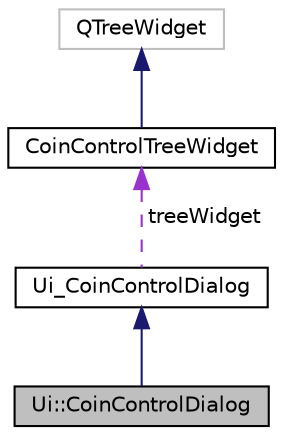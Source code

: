 digraph "Ui::CoinControlDialog"
{
 // LATEX_PDF_SIZE
  edge [fontname="Helvetica",fontsize="10",labelfontname="Helvetica",labelfontsize="10"];
  node [fontname="Helvetica",fontsize="10",shape=record];
  Node2 [label="Ui::CoinControlDialog",height=0.2,width=0.4,color="black", fillcolor="grey75", style="filled", fontcolor="black",tooltip=" "];
  Node3 -> Node2 [dir="back",color="midnightblue",fontsize="10",style="solid",fontname="Helvetica"];
  Node3 [label="Ui_CoinControlDialog",height=0.2,width=0.4,color="black", fillcolor="white", style="filled",URL="$class_ui___coin_control_dialog.html",tooltip=" "];
  Node4 -> Node3 [dir="back",color="darkorchid3",fontsize="10",style="dashed",label=" treeWidget" ,fontname="Helvetica"];
  Node4 [label="CoinControlTreeWidget",height=0.2,width=0.4,color="black", fillcolor="white", style="filled",URL="$class_coin_control_tree_widget.html",tooltip=" "];
  Node5 -> Node4 [dir="back",color="midnightblue",fontsize="10",style="solid",fontname="Helvetica"];
  Node5 [label="QTreeWidget",height=0.2,width=0.4,color="grey75", fillcolor="white", style="filled",tooltip=" "];
}
